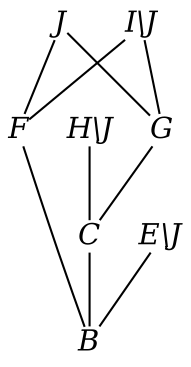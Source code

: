 digraph BundleClosure__Taxonomy {
    rankdir = BT

    G [
        fontname = "Times-Italic",
        fontsize = 14,
        shape = plain,
        label = G
    ]

    J [
        fontname = "Times-Italic",
        fontsize = 14,
        shape = plain,
        label = J
    ]

    "I\\J" [
        fontname = "Times-Italic",
        fontsize = 14,
        shape = plain,
        label = "I\\J"
    ]

    C [
        fontname = "Times-Italic",
        fontsize = 14,
        shape = plain,
        label = C
    ]

    "H\\J" [
        fontname = "Times-Italic",
        fontsize = 14,
        shape = plain,
        label = "H\\J"
    ]

    F [
        fontname = "Times-Italic",
        fontsize = 14,
        shape = plain,
        label = F
    ]

    B [
        fontname = "Times-Italic",
        fontsize = 14,
        shape = plain,
        label = B
    ]

    "E\\J" [
        fontname = "Times-Italic",
        fontsize = 14,
        shape = plain,
        label = "E\\J"
    ]

    G -> J [
        arrowhead = none,
        fontsize = 8
    ]

    G -> "I\\J" [
        arrowhead = none,
        fontsize = 8
    ]

    C -> G [
        arrowhead = none,
        fontsize = 8
    ]

    C -> "H\\J" [
        arrowhead = none,
        fontsize = 8
    ]

    F -> J [
        arrowhead = none,
        fontsize = 8
    ]

    F -> "I\\J" [
        arrowhead = none,
        fontsize = 8
    ]

    B -> C [
        arrowhead = none,
        fontsize = 8
    ]

    B -> F [
        arrowhead = none,
        fontsize = 8
    ]

    B -> "E\\J" [
        arrowhead = none,
        fontsize = 8
    ]
}